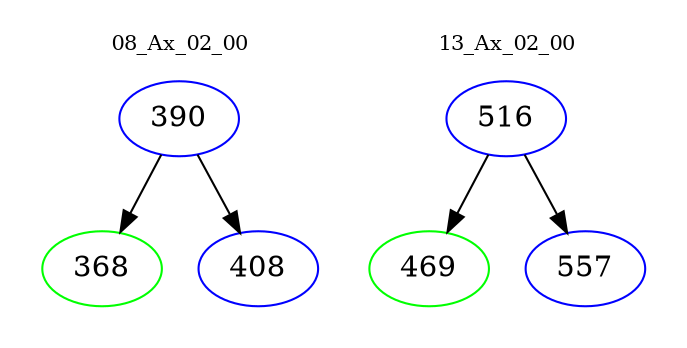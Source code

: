 digraph{
subgraph cluster_0 {
color = white
label = "08_Ax_02_00";
fontsize=10;
T0_390 [label="390", color="blue"]
T0_390 -> T0_368 [color="black"]
T0_368 [label="368", color="green"]
T0_390 -> T0_408 [color="black"]
T0_408 [label="408", color="blue"]
}
subgraph cluster_1 {
color = white
label = "13_Ax_02_00";
fontsize=10;
T1_516 [label="516", color="blue"]
T1_516 -> T1_469 [color="black"]
T1_469 [label="469", color="green"]
T1_516 -> T1_557 [color="black"]
T1_557 [label="557", color="blue"]
}
}
